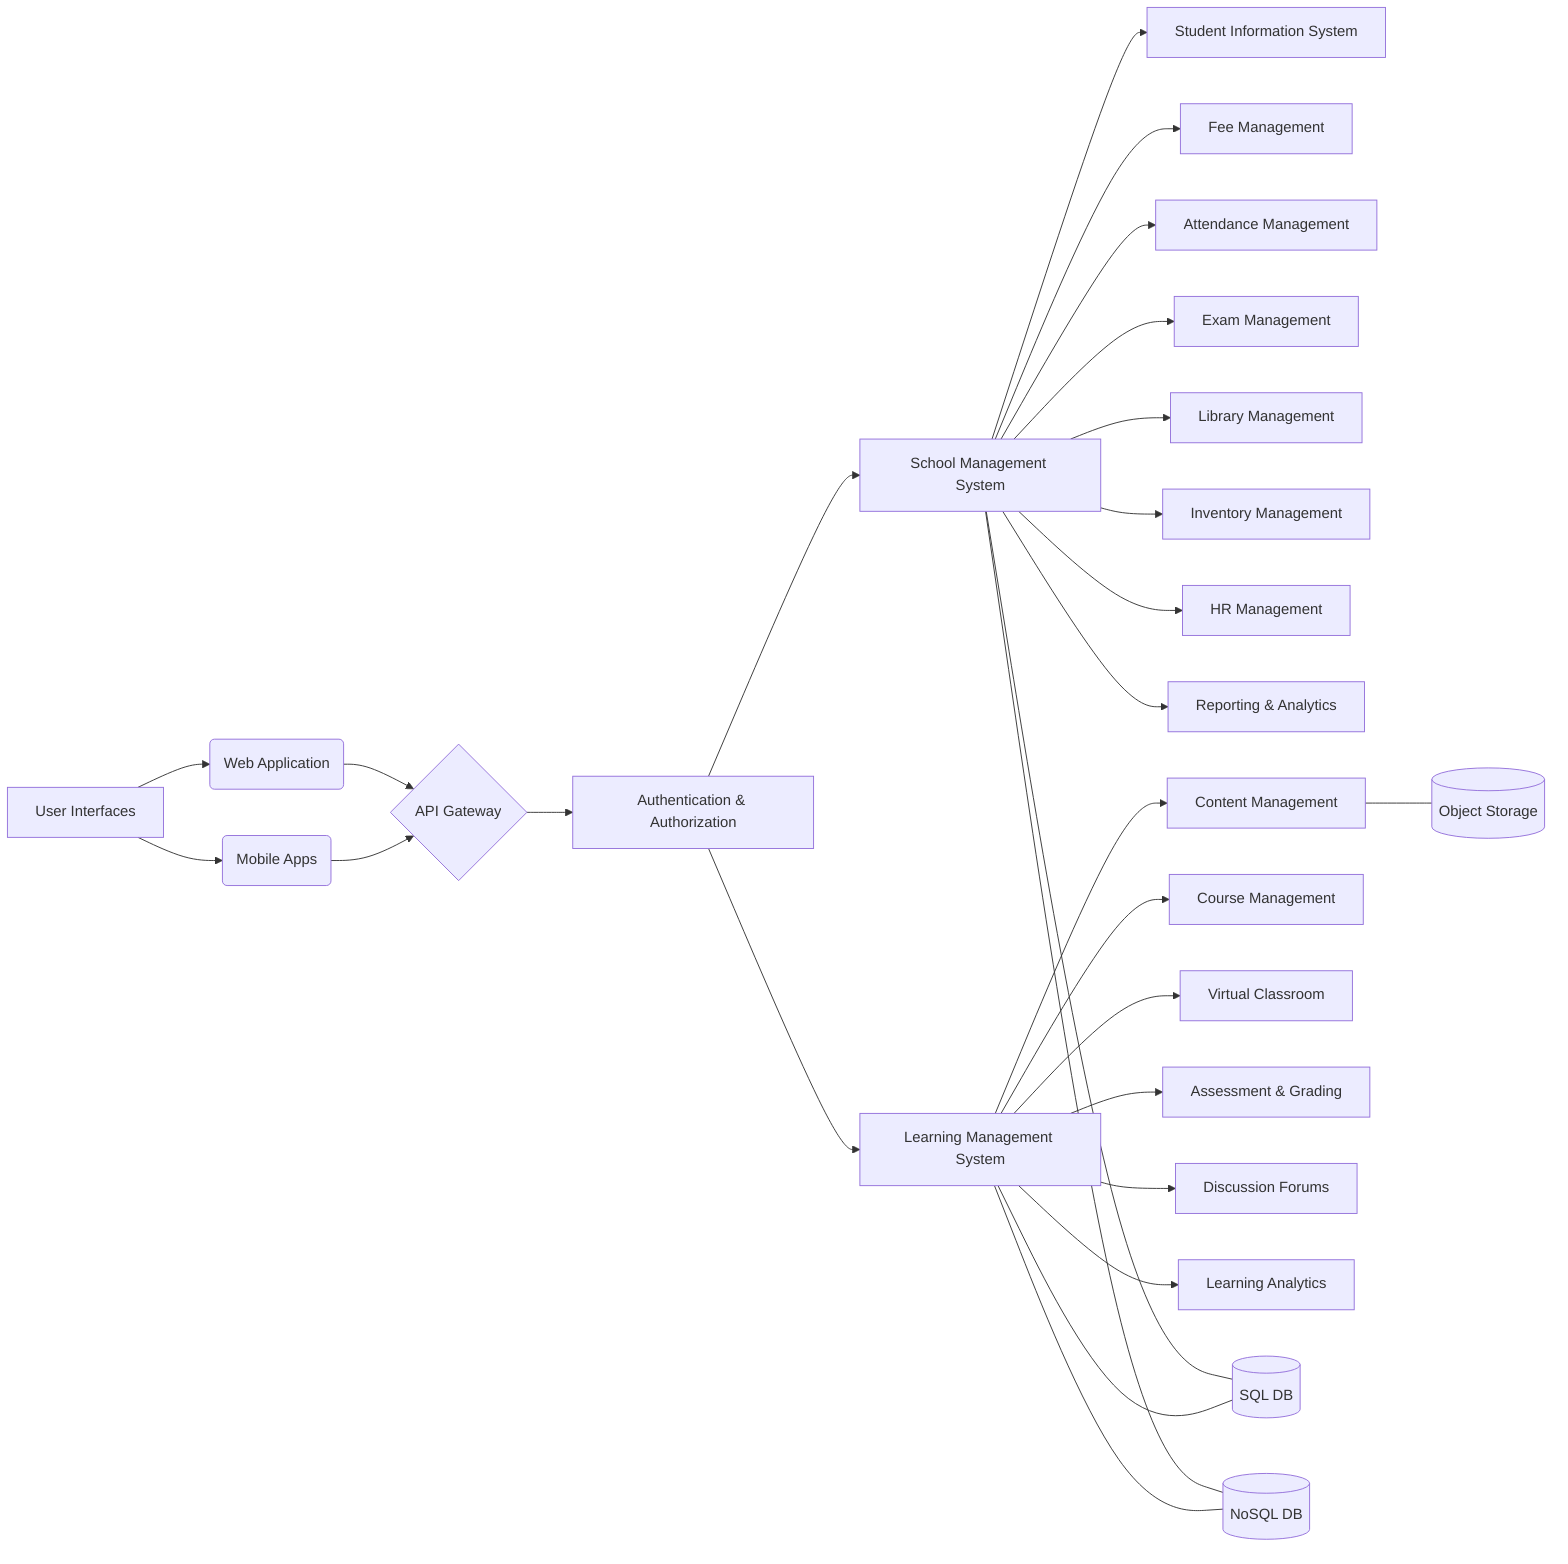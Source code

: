 graph LR
    A[User Interfaces] --> B(Web Application)
    A --> C(Mobile Apps)
    B --> D{API Gateway}
    C --> D
    D --> E[Authentication & Authorization]
    E --> F[School Management System]
    E --> G[Learning Management System]
    F --> H[Student Information System]
    F --> I[Fee Management]
    F --> J[Attendance Management]  
    F --> K[Exam Management]
    F --> L[Library Management]
    F --> M[Inventory Management]
    F --> N[HR Management]
    F --> O[Reporting & Analytics]
    G --> P[Content Management]
    G --> Q[Course Management] 
    G --> R[Virtual Classroom]
    G --> S[Assessment & Grading]
    G --> T[Discussion Forums]
    G --> U[Learning Analytics]
    V[(SQL DB)]
    W[(NoSQL DB)]
    X[(Object Storage)]
    F --- V
    G --- V
    F --- W
    G --- W
    P --- X